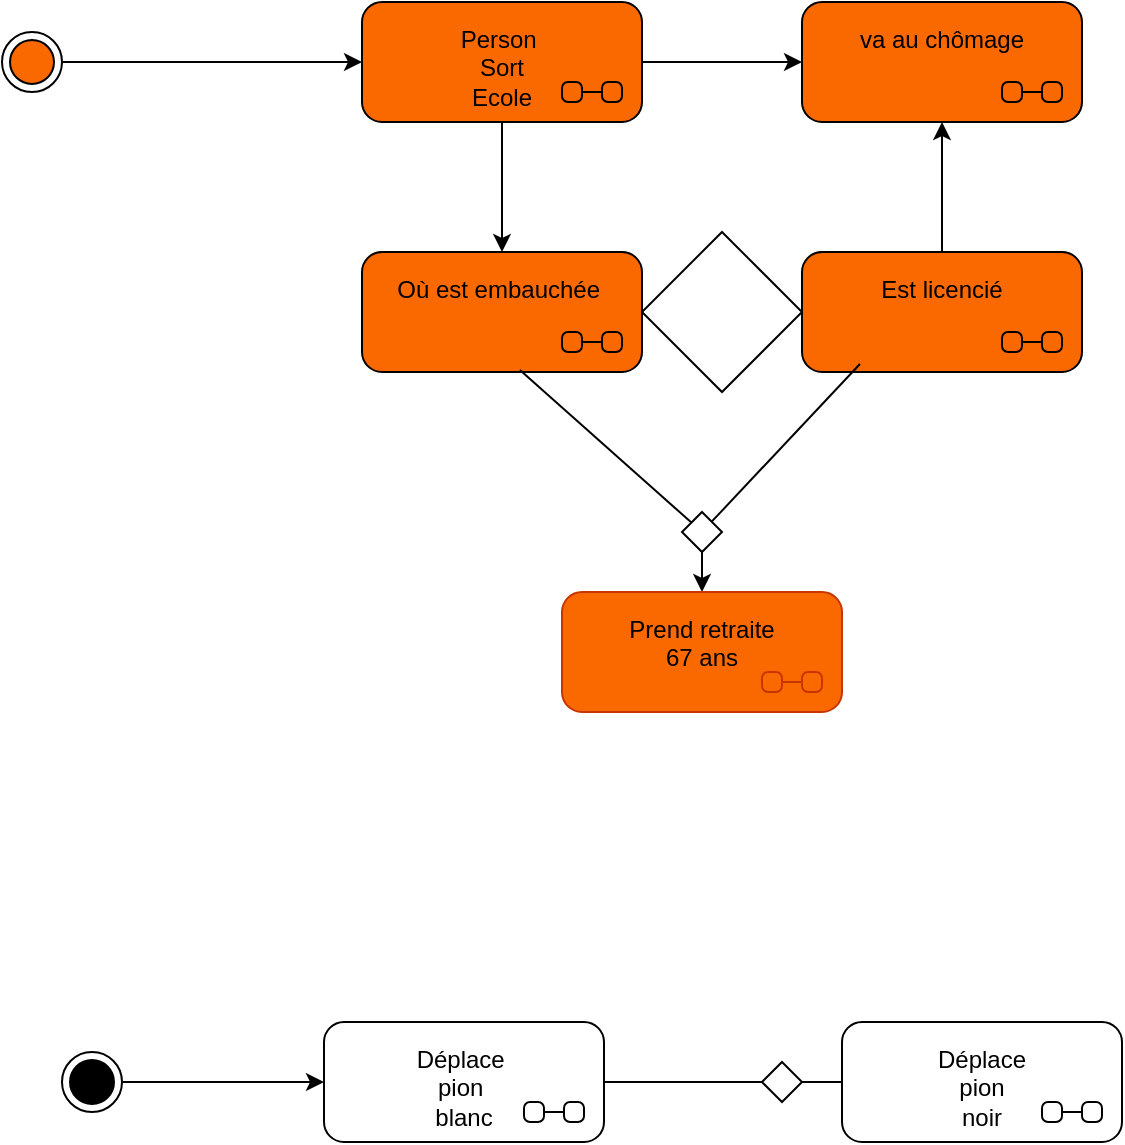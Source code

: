<mxfile version="26.0.7">
  <diagram name="Page-1" id="htie52m5lzx_B7DPwPxJ">
    <mxGraphModel dx="954" dy="646" grid="1" gridSize="10" guides="1" tooltips="1" connect="1" arrows="1" fold="1" page="1" pageScale="1" pageWidth="827" pageHeight="1169" math="0" shadow="0">
      <root>
        <mxCell id="0" />
        <mxCell id="1" parent="0" />
        <mxCell id="Ul_6RHFBqRUCSH85dnKk-5" style="edgeStyle=orthogonalEdgeStyle;rounded=1;orthogonalLoop=1;jettySize=auto;html=1;exitX=1;exitY=0.5;exitDx=0;exitDy=0;fillColor=#fa6800;strokeColor=default;shadow=0;" edge="1" parent="1" source="Ul_6RHFBqRUCSH85dnKk-2">
          <mxGeometry relative="1" as="geometry">
            <mxPoint x="250" y="85" as="targetPoint" />
          </mxGeometry>
        </mxCell>
        <mxCell id="Ul_6RHFBqRUCSH85dnKk-2" value="" style="ellipse;html=1;shape=endState;fillColor=#fa6800;strokeColor=default;rounded=1;fontColor=#000000;shadow=0;" vertex="1" parent="1">
          <mxGeometry x="70" y="70" width="30" height="30" as="geometry" />
        </mxCell>
        <mxCell id="Ul_6RHFBqRUCSH85dnKk-17" value="" style="edgeStyle=orthogonalEdgeStyle;rounded=1;orthogonalLoop=1;jettySize=auto;html=1;fillColor=#fa6800;strokeColor=default;shadow=0;" edge="1" parent="1" source="Ul_6RHFBqRUCSH85dnKk-11" target="Ul_6RHFBqRUCSH85dnKk-16">
          <mxGeometry relative="1" as="geometry" />
        </mxCell>
        <mxCell id="Ul_6RHFBqRUCSH85dnKk-21" style="edgeStyle=orthogonalEdgeStyle;rounded=0;hachureGap=4;orthogonalLoop=1;jettySize=auto;html=1;exitX=0.5;exitY=1;exitDx=0;exitDy=0;entryX=0.5;entryY=0;entryDx=0;entryDy=0;fontFamily=Architects Daughter;fontSource=https%3A%2F%2Ffonts.googleapis.com%2Fcss%3Ffamily%3DArchitects%2BDaughter;" edge="1" parent="1" source="Ul_6RHFBqRUCSH85dnKk-11" target="Ul_6RHFBqRUCSH85dnKk-18">
          <mxGeometry relative="1" as="geometry" />
        </mxCell>
        <mxCell id="Ul_6RHFBqRUCSH85dnKk-11" value="Person&amp;nbsp;&lt;div&gt;Sort&lt;/div&gt;&lt;div&gt;Ecole&lt;/div&gt;" style="shape=umlState;rounded=1;verticalAlign=top;spacingTop=5;umlStateSymbol=collapseState;absoluteArcSize=1;arcSize=10;html=1;whiteSpace=wrap;fillColor=#fa6800;fontColor=#000000;strokeColor=default;shadow=0;" vertex="1" parent="1">
          <mxGeometry x="250" y="55" width="140" height="60" as="geometry" />
        </mxCell>
        <mxCell id="Ul_6RHFBqRUCSH85dnKk-16" value="va au chômage" style="shape=umlState;rounded=1;verticalAlign=top;spacingTop=5;umlStateSymbol=collapseState;absoluteArcSize=1;arcSize=10;html=1;whiteSpace=wrap;fillColor=#fa6800;fontColor=#000000;strokeColor=default;shadow=0;" vertex="1" parent="1">
          <mxGeometry x="470" y="55" width="140" height="60" as="geometry" />
        </mxCell>
        <mxCell id="Ul_6RHFBqRUCSH85dnKk-23" value="" style="rounded=0;orthogonalLoop=1;jettySize=auto;html=1;elbow=vertical;" edge="1" parent="1" source="Ul_6RHFBqRUCSH85dnKk-18" target="Ul_6RHFBqRUCSH85dnKk-22">
          <mxGeometry relative="1" as="geometry" />
        </mxCell>
        <mxCell id="Ul_6RHFBqRUCSH85dnKk-18" value="Où est embauchée&amp;nbsp;" style="shape=umlState;rounded=1;verticalAlign=top;spacingTop=5;umlStateSymbol=collapseState;absoluteArcSize=1;arcSize=10;html=1;whiteSpace=wrap;fillColor=#fa6800;fontColor=#000000;strokeColor=default;shadow=0;" vertex="1" parent="1">
          <mxGeometry x="250" y="180" width="140" height="60" as="geometry" />
        </mxCell>
        <mxCell id="Ul_6RHFBqRUCSH85dnKk-24" style="edgeStyle=orthogonalEdgeStyle;rounded=0;orthogonalLoop=1;jettySize=auto;html=1;exitX=0.5;exitY=0;exitDx=0;exitDy=0;entryX=0.5;entryY=1;entryDx=0;entryDy=0;" edge="1" parent="1" source="Ul_6RHFBqRUCSH85dnKk-22" target="Ul_6RHFBqRUCSH85dnKk-16">
          <mxGeometry relative="1" as="geometry" />
        </mxCell>
        <mxCell id="Ul_6RHFBqRUCSH85dnKk-22" value="Est licencié" style="shape=umlState;rounded=1;verticalAlign=top;spacingTop=5;umlStateSymbol=collapseState;absoluteArcSize=1;arcSize=10;html=1;whiteSpace=wrap;fillColor=#fa6800;fontColor=#000000;strokeColor=default;shadow=0;" vertex="1" parent="1">
          <mxGeometry x="470" y="180" width="140" height="60" as="geometry" />
        </mxCell>
        <mxCell id="Ul_6RHFBqRUCSH85dnKk-38" style="edgeStyle=orthogonalEdgeStyle;rounded=0;orthogonalLoop=1;jettySize=auto;html=1;exitX=0.5;exitY=1;exitDx=0;exitDy=0;entryX=0.5;entryY=0;entryDx=0;entryDy=0;" edge="1" parent="1" source="Ul_6RHFBqRUCSH85dnKk-33" target="Ul_6RHFBqRUCSH85dnKk-37">
          <mxGeometry relative="1" as="geometry" />
        </mxCell>
        <mxCell id="Ul_6RHFBqRUCSH85dnKk-33" value="" style="rhombus;aspect=fixed;" vertex="1" parent="1">
          <mxGeometry x="410" y="310" width="20" height="20" as="geometry" />
        </mxCell>
        <mxCell id="Ul_6RHFBqRUCSH85dnKk-34" value="" style="endArrow=none;html=1;rounded=0;align=center;verticalAlign=bottom;labelBackgroundColor=none;exitX=0.564;exitY=0.983;exitDx=0;exitDy=0;exitPerimeter=0;" edge="1" target="Ul_6RHFBqRUCSH85dnKk-33" parent="1" source="Ul_6RHFBqRUCSH85dnKk-18">
          <mxGeometry relative="1" as="geometry">
            <mxPoint x="350" y="320" as="sourcePoint" />
          </mxGeometry>
        </mxCell>
        <mxCell id="Ul_6RHFBqRUCSH85dnKk-35" value="" style="endArrow=none;html=1;rounded=0;align=center;verticalAlign=bottom;labelBackgroundColor=none;entryX=0.207;entryY=0.933;entryDx=0;entryDy=0;entryPerimeter=0;" edge="1" source="Ul_6RHFBqRUCSH85dnKk-33" parent="1" target="Ul_6RHFBqRUCSH85dnKk-22">
          <mxGeometry relative="1" as="geometry">
            <mxPoint x="490" y="320" as="targetPoint" />
          </mxGeometry>
        </mxCell>
        <mxCell id="Ul_6RHFBqRUCSH85dnKk-37" value="Prend retraite&lt;div&gt;67 ans&lt;/div&gt;" style="shape=umlState;rounded=1;verticalAlign=top;spacingTop=5;umlStateSymbol=collapseState;absoluteArcSize=1;arcSize=10;html=1;whiteSpace=wrap;fillColor=#fa6800;fontColor=#000000;strokeColor=#C73500;" vertex="1" parent="1">
          <mxGeometry x="350" y="350" width="140" height="60" as="geometry" />
        </mxCell>
        <mxCell id="Ul_6RHFBqRUCSH85dnKk-39" value="" style="rhombus;whiteSpace=wrap;html=1;" vertex="1" parent="1">
          <mxGeometry x="390" y="170" width="80" height="80" as="geometry" />
        </mxCell>
        <mxCell id="Ul_6RHFBqRUCSH85dnKk-45" style="edgeStyle=orthogonalEdgeStyle;rounded=0;orthogonalLoop=1;jettySize=auto;html=1;exitX=1;exitY=0.5;exitDx=0;exitDy=0;entryX=0;entryY=0.5;entryDx=0;entryDy=0;" edge="1" parent="1" source="Ul_6RHFBqRUCSH85dnKk-43" target="Ul_6RHFBqRUCSH85dnKk-44">
          <mxGeometry relative="1" as="geometry" />
        </mxCell>
        <mxCell id="Ul_6RHFBqRUCSH85dnKk-43" value="" style="ellipse;html=1;shape=endState;fillColor=strokeColor;" vertex="1" parent="1">
          <mxGeometry x="100" y="580" width="30" height="30" as="geometry" />
        </mxCell>
        <mxCell id="Ul_6RHFBqRUCSH85dnKk-44" value="Déplace&amp;nbsp;&lt;div&gt;pion&amp;nbsp;&lt;/div&gt;&lt;div&gt;blanc&lt;/div&gt;" style="shape=umlState;rounded=1;verticalAlign=top;spacingTop=5;umlStateSymbol=collapseState;absoluteArcSize=1;arcSize=10;html=1;whiteSpace=wrap;" vertex="1" parent="1">
          <mxGeometry x="231" y="565" width="140" height="60" as="geometry" />
        </mxCell>
        <mxCell id="Ul_6RHFBqRUCSH85dnKk-50" value="" style="rhombus;aspect=fixed;" vertex="1" parent="1">
          <mxGeometry x="450" y="585" width="20" height="20" as="geometry" />
        </mxCell>
        <mxCell id="Ul_6RHFBqRUCSH85dnKk-51" value="" style="endArrow=none;html=1;rounded=0;align=center;verticalAlign=bottom;labelBackgroundColor=none;exitX=1;exitY=0.5;exitDx=0;exitDy=0;" edge="1" target="Ul_6RHFBqRUCSH85dnKk-50" parent="1" source="Ul_6RHFBqRUCSH85dnKk-44">
          <mxGeometry relative="1" as="geometry">
            <mxPoint x="390" y="595" as="sourcePoint" />
          </mxGeometry>
        </mxCell>
        <mxCell id="Ul_6RHFBqRUCSH85dnKk-52" value="" style="endArrow=none;html=1;rounded=0;align=center;verticalAlign=bottom;labelBackgroundColor=none;" edge="1" source="Ul_6RHFBqRUCSH85dnKk-50" parent="1" target="Ul_6RHFBqRUCSH85dnKk-53">
          <mxGeometry relative="1" as="geometry">
            <mxPoint x="530" y="595" as="targetPoint" />
          </mxGeometry>
        </mxCell>
        <mxCell id="Ul_6RHFBqRUCSH85dnKk-53" value="Déplace&lt;div&gt;pion&lt;/div&gt;&lt;div&gt;noir&lt;/div&gt;" style="shape=umlState;rounded=1;verticalAlign=top;spacingTop=5;umlStateSymbol=collapseState;absoluteArcSize=1;arcSize=10;html=1;whiteSpace=wrap;" vertex="1" parent="1">
          <mxGeometry x="490" y="565" width="140" height="60" as="geometry" />
        </mxCell>
      </root>
    </mxGraphModel>
  </diagram>
</mxfile>
